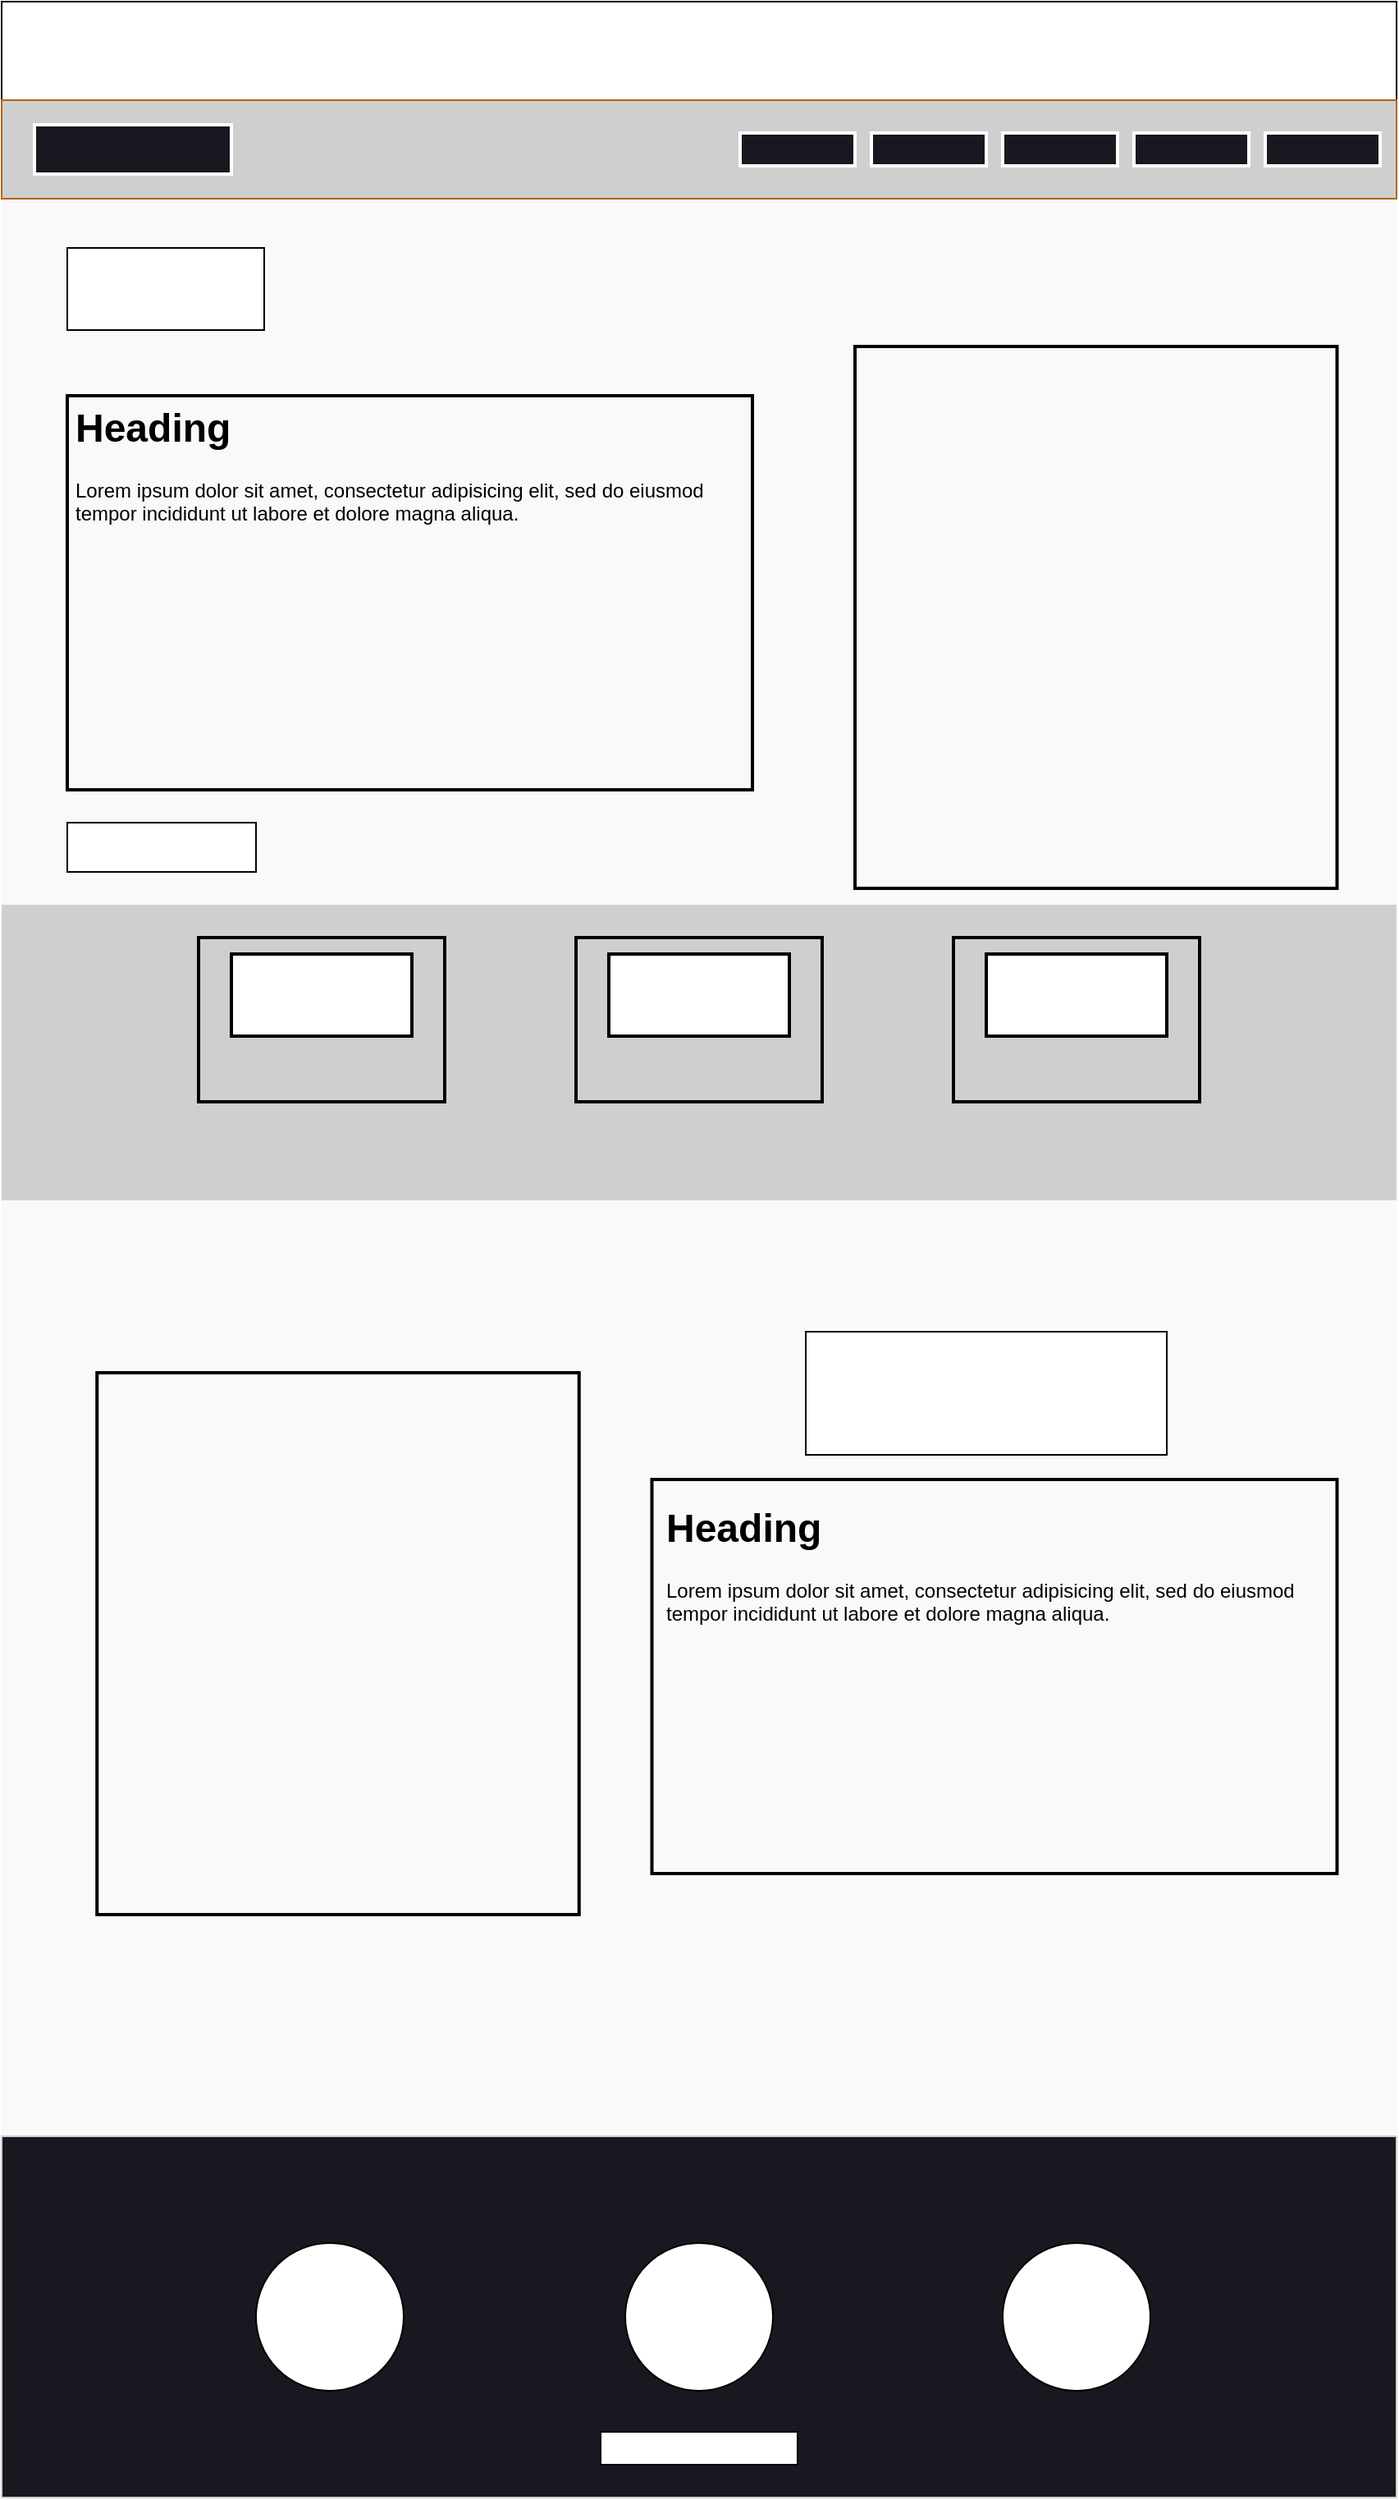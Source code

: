 <mxfile>
    <diagram id="dB-3ol5uDr2LxEsU0GAV" name="Page-1">
        <mxGraphModel dx="2523" dy="1754" grid="1" gridSize="10" guides="1" tooltips="1" connect="1" arrows="1" fold="1" page="1" pageScale="1" pageWidth="850" pageHeight="1100" math="0" shadow="0">
            <root>
                <mxCell id="0"/>
                <mxCell id="1" parent="0"/>
                <mxCell id="67" value="" style="rounded=0;whiteSpace=wrap;html=1;gradientDirection=radial;fillColor=#FAF8F8;shadow=0;strokeColor=none;" parent="1" vertex="1">
                    <mxGeometry y="700" width="850" height="600" as="geometry"/>
                </mxCell>
                <mxCell id="2" value="" style="rounded=0;whiteSpace=wrap;html=1;gradientDirection=radial;fillColor=#FAF8F8;shadow=0;strokeColor=none;" parent="1" vertex="1">
                    <mxGeometry width="850" height="600" as="geometry"/>
                </mxCell>
                <mxCell id="65" value="" style="rounded=0;whiteSpace=wrap;html=1;gradientDirection=radial;fillColor=#cfcfcf;shadow=0;strokeColor=none;" parent="1" vertex="1">
                    <mxGeometry y="550" width="850" height="180" as="geometry"/>
                </mxCell>
                <mxCell id="4" value="" style="rounded=0;whiteSpace=wrap;html=1;gradientDirection=radial;" parent="1" vertex="1">
                    <mxGeometry width="850" height="60" as="geometry"/>
                </mxCell>
                <mxCell id="5" value="" style="rounded=0;whiteSpace=wrap;html=1;gradientDirection=radial;fillColor=#CFCFCF;strokeColor=#b46504;" parent="1" vertex="1">
                    <mxGeometry y="60" width="850" height="60" as="geometry"/>
                </mxCell>
                <mxCell id="16" value="" style="rounded=0;whiteSpace=wrap;html=1;shadow=0;glass=0;labelBackgroundColor=#FAF8F8;labelBorderColor=none;strokeColor=#CFCFCF;fontFamily=Georgia;fontSize=24;fontColor=#2a252f;fillColor=#1B1720;gradientColor=none;gradientDirection=radial;" parent="1" vertex="1">
                    <mxGeometry y="1300" width="850" height="220" as="geometry"/>
                </mxCell>
                <mxCell id="17" value="" style="ellipse;whiteSpace=wrap;html=1;" parent="1" vertex="1">
                    <mxGeometry x="380" y="1365" width="90" height="90" as="geometry"/>
                </mxCell>
                <mxCell id="18" value="" style="ellipse;whiteSpace=wrap;html=1;" parent="1" vertex="1">
                    <mxGeometry x="155" y="1365" width="90" height="90" as="geometry"/>
                </mxCell>
                <mxCell id="19" value="" style="ellipse;whiteSpace=wrap;html=1;" parent="1" vertex="1">
                    <mxGeometry x="610" y="1365" width="90" height="90" as="geometry"/>
                </mxCell>
                <mxCell id="47" value="" style="rounded=0;whiteSpace=wrap;html=1;labelBackgroundColor=none;labelBorderColor=none;strokeColor=#FFFFFF;strokeWidth=2;fontSize=9;fontColor=#FFFFFF;fillColor=#1B1720;" parent="1" vertex="1">
                    <mxGeometry x="20" y="75" width="120" height="30" as="geometry"/>
                </mxCell>
                <mxCell id="49" value="" style="rounded=0;whiteSpace=wrap;html=1;labelBackgroundColor=none;labelBorderColor=none;strokeColor=#FFFFFF;strokeWidth=2;fontSize=9;fontColor=#FFFFFF;fillColor=#FFFFFF;" parent="1" vertex="1">
                    <mxGeometry x="10" y="20" width="220" height="20" as="geometry"/>
                </mxCell>
                <mxCell id="50" value="" style="rounded=0;whiteSpace=wrap;html=1;labelBackgroundColor=none;labelBorderColor=none;strokeColor=#FFFFFF;strokeWidth=2;fontSize=9;fontColor=#FFFFFF;fillColor=#FFFFFF;" parent="1" vertex="1">
                    <mxGeometry x="510" y="20" width="320" height="20" as="geometry"/>
                </mxCell>
                <mxCell id="51" value="" style="rounded=0;whiteSpace=wrap;html=1;" parent="1" vertex="1">
                    <mxGeometry x="40" y="150" width="120" height="50" as="geometry"/>
                </mxCell>
                <mxCell id="52" value="" style="rounded=0;whiteSpace=wrap;html=1;" parent="1" vertex="1">
                    <mxGeometry x="40" y="500" width="115" height="30" as="geometry"/>
                </mxCell>
                <mxCell id="53" value="" style="rounded=0;whiteSpace=wrap;html=1;fillColor=none;strokeColor=#000000;strokeWidth=2;" parent="1" vertex="1">
                    <mxGeometry x="40" y="240" width="417.5" height="240" as="geometry"/>
                </mxCell>
                <mxCell id="54" value="" style="rounded=0;whiteSpace=wrap;html=1;fillColor=none;strokeColor=#000000;strokeWidth=2;" parent="1" vertex="1">
                    <mxGeometry x="520" y="210" width="293.75" height="330" as="geometry"/>
                </mxCell>
                <mxCell id="55" value="" style="rounded=0;whiteSpace=wrap;html=1;strokeColor=#000000;strokeWidth=2;fillColor=none;" parent="1" vertex="1">
                    <mxGeometry x="120" y="570" width="150" height="100" as="geometry"/>
                </mxCell>
                <mxCell id="60" value="" style="rounded=0;whiteSpace=wrap;html=1;strokeColor=#000000;strokeWidth=2;fillColor=none;" parent="1" vertex="1">
                    <mxGeometry x="350" y="570" width="150" height="100" as="geometry"/>
                </mxCell>
                <mxCell id="61" value="" style="rounded=0;whiteSpace=wrap;html=1;strokeColor=#000000;strokeWidth=2;fillColor=none;" parent="1" vertex="1">
                    <mxGeometry x="580" y="570" width="150" height="100" as="geometry"/>
                </mxCell>
                <mxCell id="62" value="" style="rounded=0;whiteSpace=wrap;html=1;strokeColor=#000000;strokeWidth=2;fillColor=default;" parent="1" vertex="1">
                    <mxGeometry x="140" y="580" width="110" height="50" as="geometry"/>
                </mxCell>
                <mxCell id="63" value="" style="rounded=0;whiteSpace=wrap;html=1;strokeColor=#000000;strokeWidth=2;fillColor=default;" parent="1" vertex="1">
                    <mxGeometry x="370" y="580" width="110" height="50" as="geometry"/>
                </mxCell>
                <mxCell id="64" value="" style="rounded=0;whiteSpace=wrap;html=1;strokeColor=#000000;strokeWidth=2;fillColor=default;" parent="1" vertex="1">
                    <mxGeometry x="600" y="580" width="110" height="50" as="geometry"/>
                </mxCell>
                <mxCell id="70" value="" style="rounded=0;whiteSpace=wrap;html=1;fillColor=none;strokeColor=#000000;strokeWidth=2;" parent="1" vertex="1">
                    <mxGeometry x="58.12" y="835" width="293.75" height="330" as="geometry"/>
                </mxCell>
                <mxCell id="71" value="" style="rounded=0;whiteSpace=wrap;html=1;" parent="1" vertex="1">
                    <mxGeometry x="490" y="810" width="220" height="75" as="geometry"/>
                </mxCell>
                <mxCell id="73" value="" style="rounded=0;whiteSpace=wrap;html=1;labelBackgroundColor=none;labelBorderColor=none;strokeColor=#FFFFFF;strokeWidth=2;fontSize=9;fontColor=#FFFFFF;fillColor=#1B1720;" parent="1" vertex="1">
                    <mxGeometry x="770" y="80" width="70" height="20" as="geometry"/>
                </mxCell>
                <mxCell id="74" value="" style="rounded=0;whiteSpace=wrap;html=1;labelBackgroundColor=none;labelBorderColor=none;strokeColor=#FFFFFF;strokeWidth=2;fontSize=9;fontColor=#FFFFFF;fillColor=#1B1720;" parent="1" vertex="1">
                    <mxGeometry x="690" y="80" width="70" height="20" as="geometry"/>
                </mxCell>
                <mxCell id="75" value="" style="rounded=0;whiteSpace=wrap;html=1;labelBackgroundColor=none;labelBorderColor=none;strokeColor=#FFFFFF;strokeWidth=2;fontSize=9;fontColor=#FFFFFF;fillColor=#1B1720;" parent="1" vertex="1">
                    <mxGeometry x="610" y="80" width="70" height="20" as="geometry"/>
                </mxCell>
                <mxCell id="76" value="" style="rounded=0;whiteSpace=wrap;html=1;labelBackgroundColor=none;labelBorderColor=none;strokeColor=#FFFFFF;strokeWidth=2;fontSize=9;fontColor=#FFFFFF;fillColor=#1B1720;" parent="1" vertex="1">
                    <mxGeometry x="530" y="80" width="70" height="20" as="geometry"/>
                </mxCell>
                <mxCell id="77" value="" style="rounded=0;whiteSpace=wrap;html=1;labelBackgroundColor=none;labelBorderColor=none;strokeColor=#FFFFFF;strokeWidth=2;fontSize=9;fontColor=#FFFFFF;fillColor=#1B1720;" parent="1" vertex="1">
                    <mxGeometry x="450" y="80" width="70" height="20" as="geometry"/>
                </mxCell>
                <mxCell id="78" value="&lt;h1&gt;Heading&lt;/h1&gt;&lt;p&gt;Lorem ipsum dolor sit amet, consectetur adipisicing elit, sed do eiusmod tempor incididunt ut labore et dolore magna aliqua.&lt;/p&gt;" style="text;html=1;strokeColor=none;fillColor=none;spacing=5;spacingTop=-20;whiteSpace=wrap;overflow=hidden;rounded=0;strokeWidth=2;fontColor=#000000;" parent="1" vertex="1">
                    <mxGeometry x="40" y="240" width="420" height="240" as="geometry"/>
                </mxCell>
                <mxCell id="79" value="&lt;h1&gt;Heading&lt;/h1&gt;&lt;p&gt;Lorem ipsum dolor sit amet, consectetur adipisicing elit, sed do eiusmod tempor incididunt ut labore et dolore magna aliqua.&lt;/p&gt;" style="text;html=1;strokeColor=none;fillColor=none;spacing=5;spacingTop=-20;whiteSpace=wrap;overflow=hidden;rounded=0;strokeWidth=2;fontColor=#000000;" parent="1" vertex="1">
                    <mxGeometry x="400" y="910" width="420" height="240" as="geometry"/>
                </mxCell>
                <mxCell id="80" value="" style="rounded=0;whiteSpace=wrap;html=1;fillColor=none;strokeColor=#000000;strokeWidth=2;" parent="1" vertex="1">
                    <mxGeometry x="396.25" y="900" width="417.5" height="240" as="geometry"/>
                </mxCell>
                <mxCell id="81" value="" style="rounded=0;whiteSpace=wrap;html=1;strokeColor=#000000;fillColor=#FFFFFF;" parent="1" vertex="1">
                    <mxGeometry x="365" y="1480" width="120" height="20" as="geometry"/>
                </mxCell>
            </root>
        </mxGraphModel>
    </diagram>
</mxfile>